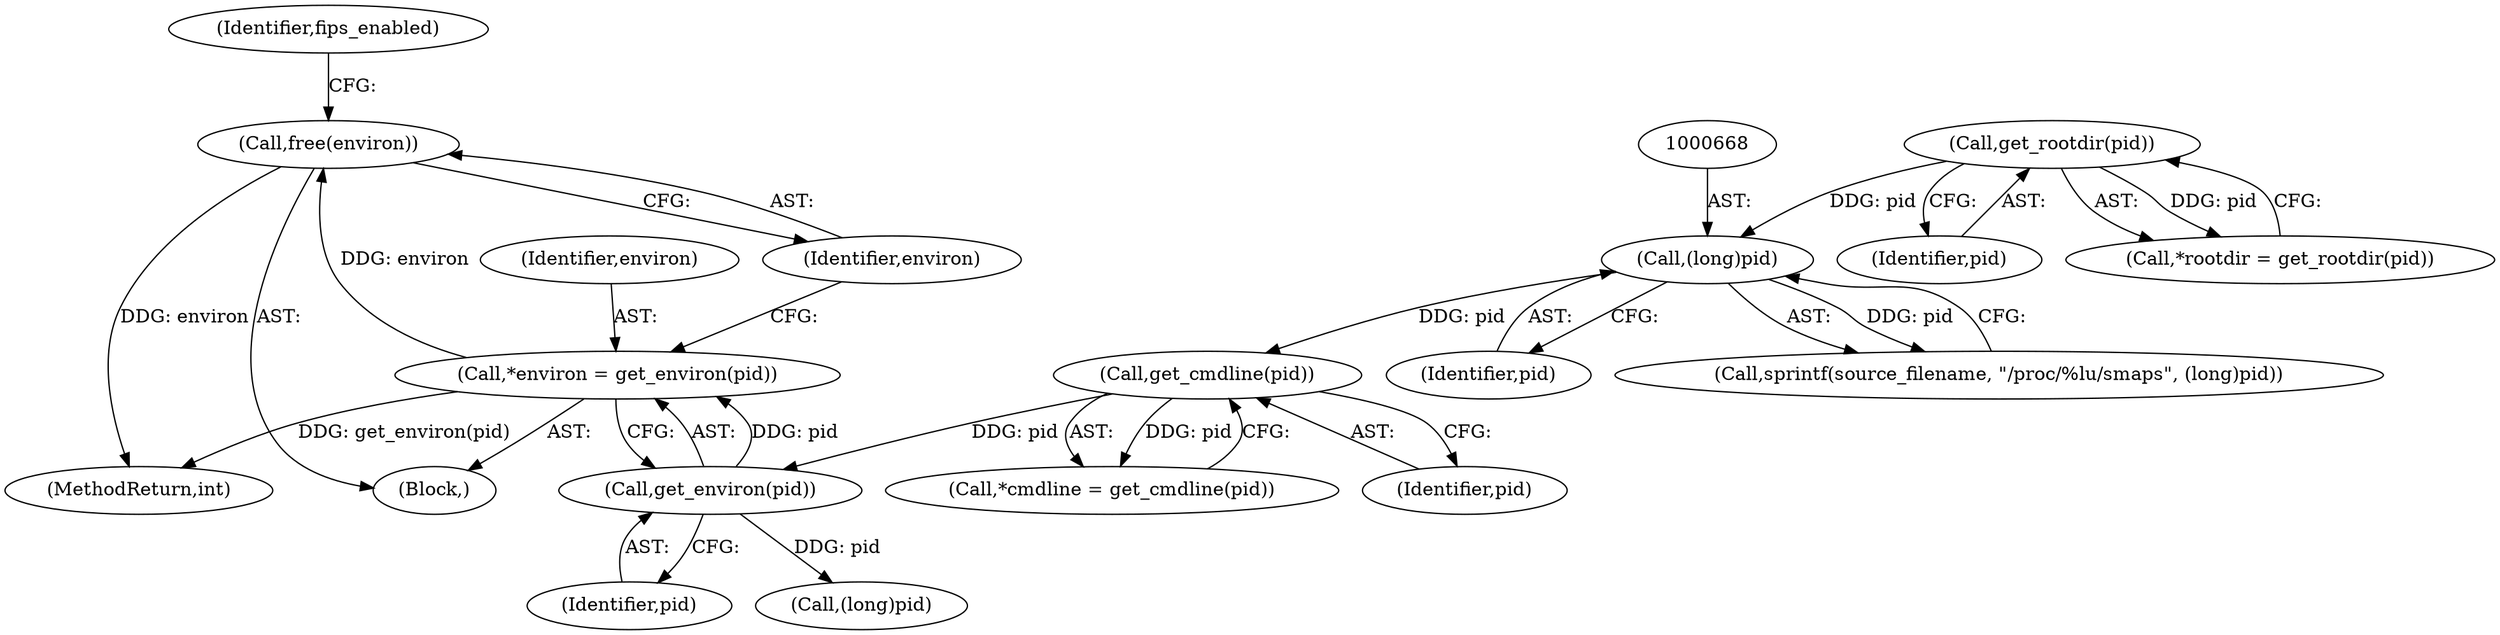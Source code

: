 digraph "0_abrt_8939398b82006ba1fec4ed491339fc075f43fc7c_1@API" {
"1000850" [label="(Call,free(environ))"];
"1000846" [label="(Call,*environ = get_environ(pid))"];
"1000848" [label="(Call,get_environ(pid))"];
"1000841" [label="(Call,get_cmdline(pid))"];
"1000667" [label="(Call,(long)pid)"];
"1000654" [label="(Call,get_rootdir(pid))"];
"1000654" [label="(Call,get_rootdir(pid))"];
"1000848" [label="(Call,get_environ(pid))"];
"1000841" [label="(Call,get_cmdline(pid))"];
"1000849" [label="(Identifier,pid)"];
"1000655" [label="(Identifier,pid)"];
"1000650" [label="(Block,)"];
"1000667" [label="(Call,(long)pid)"];
"1000846" [label="(Call,*environ = get_environ(pid))"];
"1000669" [label="(Identifier,pid)"];
"1000854" [label="(Identifier,fips_enabled)"];
"1000839" [label="(Call,*cmdline = get_cmdline(pid))"];
"1000842" [label="(Identifier,pid)"];
"1000993" [label="(Call,(long)pid)"];
"1000850" [label="(Call,free(environ))"];
"1000851" [label="(Identifier,environ)"];
"1000847" [label="(Identifier,environ)"];
"1001228" [label="(MethodReturn,int)"];
"1000664" [label="(Call,sprintf(source_filename, \"/proc/%lu/smaps\", (long)pid))"];
"1000652" [label="(Call,*rootdir = get_rootdir(pid))"];
"1000850" -> "1000650"  [label="AST: "];
"1000850" -> "1000851"  [label="CFG: "];
"1000851" -> "1000850"  [label="AST: "];
"1000854" -> "1000850"  [label="CFG: "];
"1000850" -> "1001228"  [label="DDG: environ"];
"1000846" -> "1000850"  [label="DDG: environ"];
"1000846" -> "1000650"  [label="AST: "];
"1000846" -> "1000848"  [label="CFG: "];
"1000847" -> "1000846"  [label="AST: "];
"1000848" -> "1000846"  [label="AST: "];
"1000851" -> "1000846"  [label="CFG: "];
"1000846" -> "1001228"  [label="DDG: get_environ(pid)"];
"1000848" -> "1000846"  [label="DDG: pid"];
"1000848" -> "1000849"  [label="CFG: "];
"1000849" -> "1000848"  [label="AST: "];
"1000841" -> "1000848"  [label="DDG: pid"];
"1000848" -> "1000993"  [label="DDG: pid"];
"1000841" -> "1000839"  [label="AST: "];
"1000841" -> "1000842"  [label="CFG: "];
"1000842" -> "1000841"  [label="AST: "];
"1000839" -> "1000841"  [label="CFG: "];
"1000841" -> "1000839"  [label="DDG: pid"];
"1000667" -> "1000841"  [label="DDG: pid"];
"1000667" -> "1000664"  [label="AST: "];
"1000667" -> "1000669"  [label="CFG: "];
"1000668" -> "1000667"  [label="AST: "];
"1000669" -> "1000667"  [label="AST: "];
"1000664" -> "1000667"  [label="CFG: "];
"1000667" -> "1000664"  [label="DDG: pid"];
"1000654" -> "1000667"  [label="DDG: pid"];
"1000654" -> "1000652"  [label="AST: "];
"1000654" -> "1000655"  [label="CFG: "];
"1000655" -> "1000654"  [label="AST: "];
"1000652" -> "1000654"  [label="CFG: "];
"1000654" -> "1000652"  [label="DDG: pid"];
}
